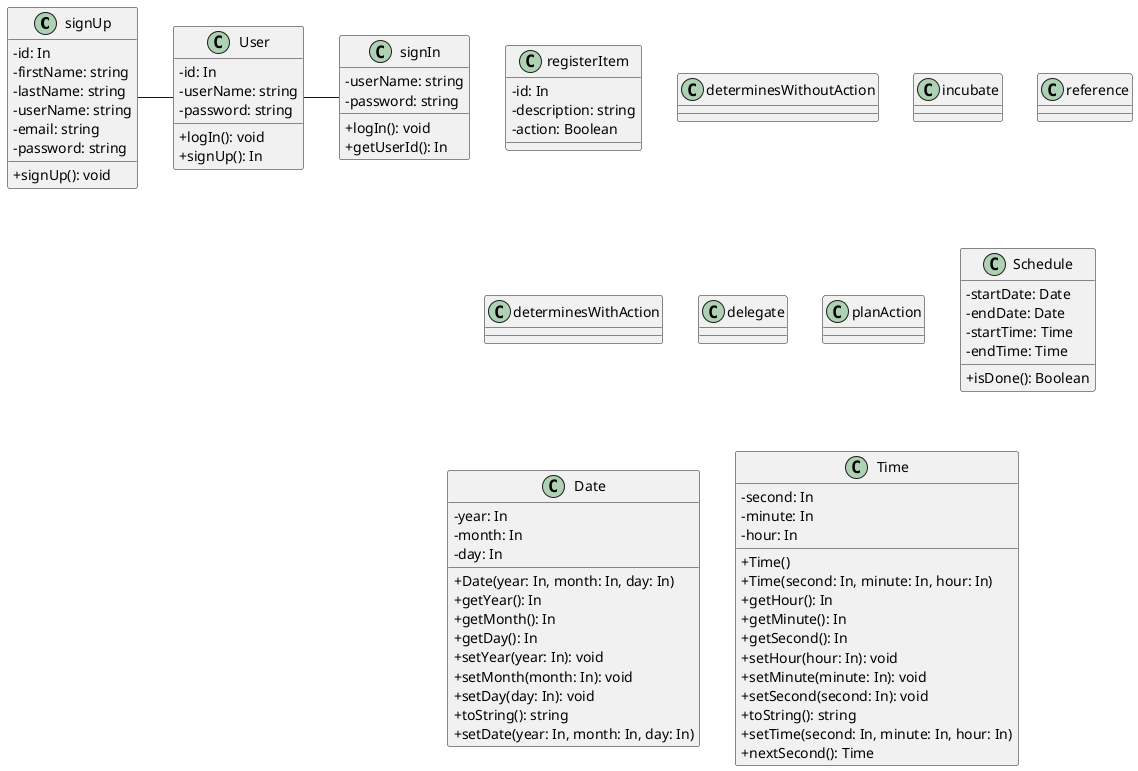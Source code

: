 @startuml meusys

skinparam ClassAttributeIconSize 0

class signUp {
  - id: In
  - firstName: string
  - lastName: string
  - userName: string
  - email: string
  - password: string

  + signUp(): void
}

class User {
  - id: In
  - userName: string
  - password: string

  + logIn(): void
  + signUp(): In
}

class signIn {
  - userName: string
  - password: string

  + logIn(): void
  + getUserId(): In
}

class registerItem {
  - id: In
  - description: string
  - action: Boolean
}
class determinesWithoutAction {}
class incubate {}
class reference {}
class determinesWithAction {}
class delegate {}
class planAction {}

class Schedule {
  - startDate: Date
  - endDate: Date
  - startTime: Time
  - endTime: Time
  + isDone(): Boolean
  
}

class Date {
  - year: In
  - month: In
  - day: In
  + Date(year: In, month: In, day: In)
  + getYear(): In
  + getMonth(): In
  + getDay(): In
  + setYear(year: In): void
  + setMonth(month: In): void
  + setDay(day: In): void
  + toString(): string
  + setDate(year: In, month: In, day: In)
}

class Time {
  - second: In
  - minute: In
  - hour: In
  + Time()
  + Time(second: In, minute: In, hour: In)
  + getHour(): In
  + getMinute(): In
  + getSecond(): In
  + setHour(hour: In): void
  + setMinute(minute: In): void
  + setSecond(second: In): void
  + toString(): string
  + setTime(second: In, minute: In, hour: In)
  + nextSecond(): Time
}

signUp - User
User - signIn

' scale 1
' left to right direction
' skinparam PackageStyle rectangle
' actor newUser
' actor user
' rectangle meusys {
  ' 
  ' newUser -- (register)
  ' newUser -u-> user
  ' user -- (login)
  ' user -- (write)
  ' user -- (audio)
  ' user -- (video)
  ' user -- (photography)
  ' user -- (attach file)
  ' user -- (determines)
  ' user -- (act)
' 
  ' (write)       -d.> (register item): include
  ' (audio)       -d.> (register item): include
  ' (video)       -d.> (register item): include
  ' (photography) -d.> (register item): include
  ' (attach file) -d.> (register item): include
' 
  ' (determines) <.d- (delegate)               : extend
  ' (determines) <.d- (plan action)            : extend
  ' (determines) <.d- (remove register item)   : extend
  ' (determines) <.d- (incubate register item) : extend
  ' (determines) <.d- (reference register item): extend
' }
@enduml 